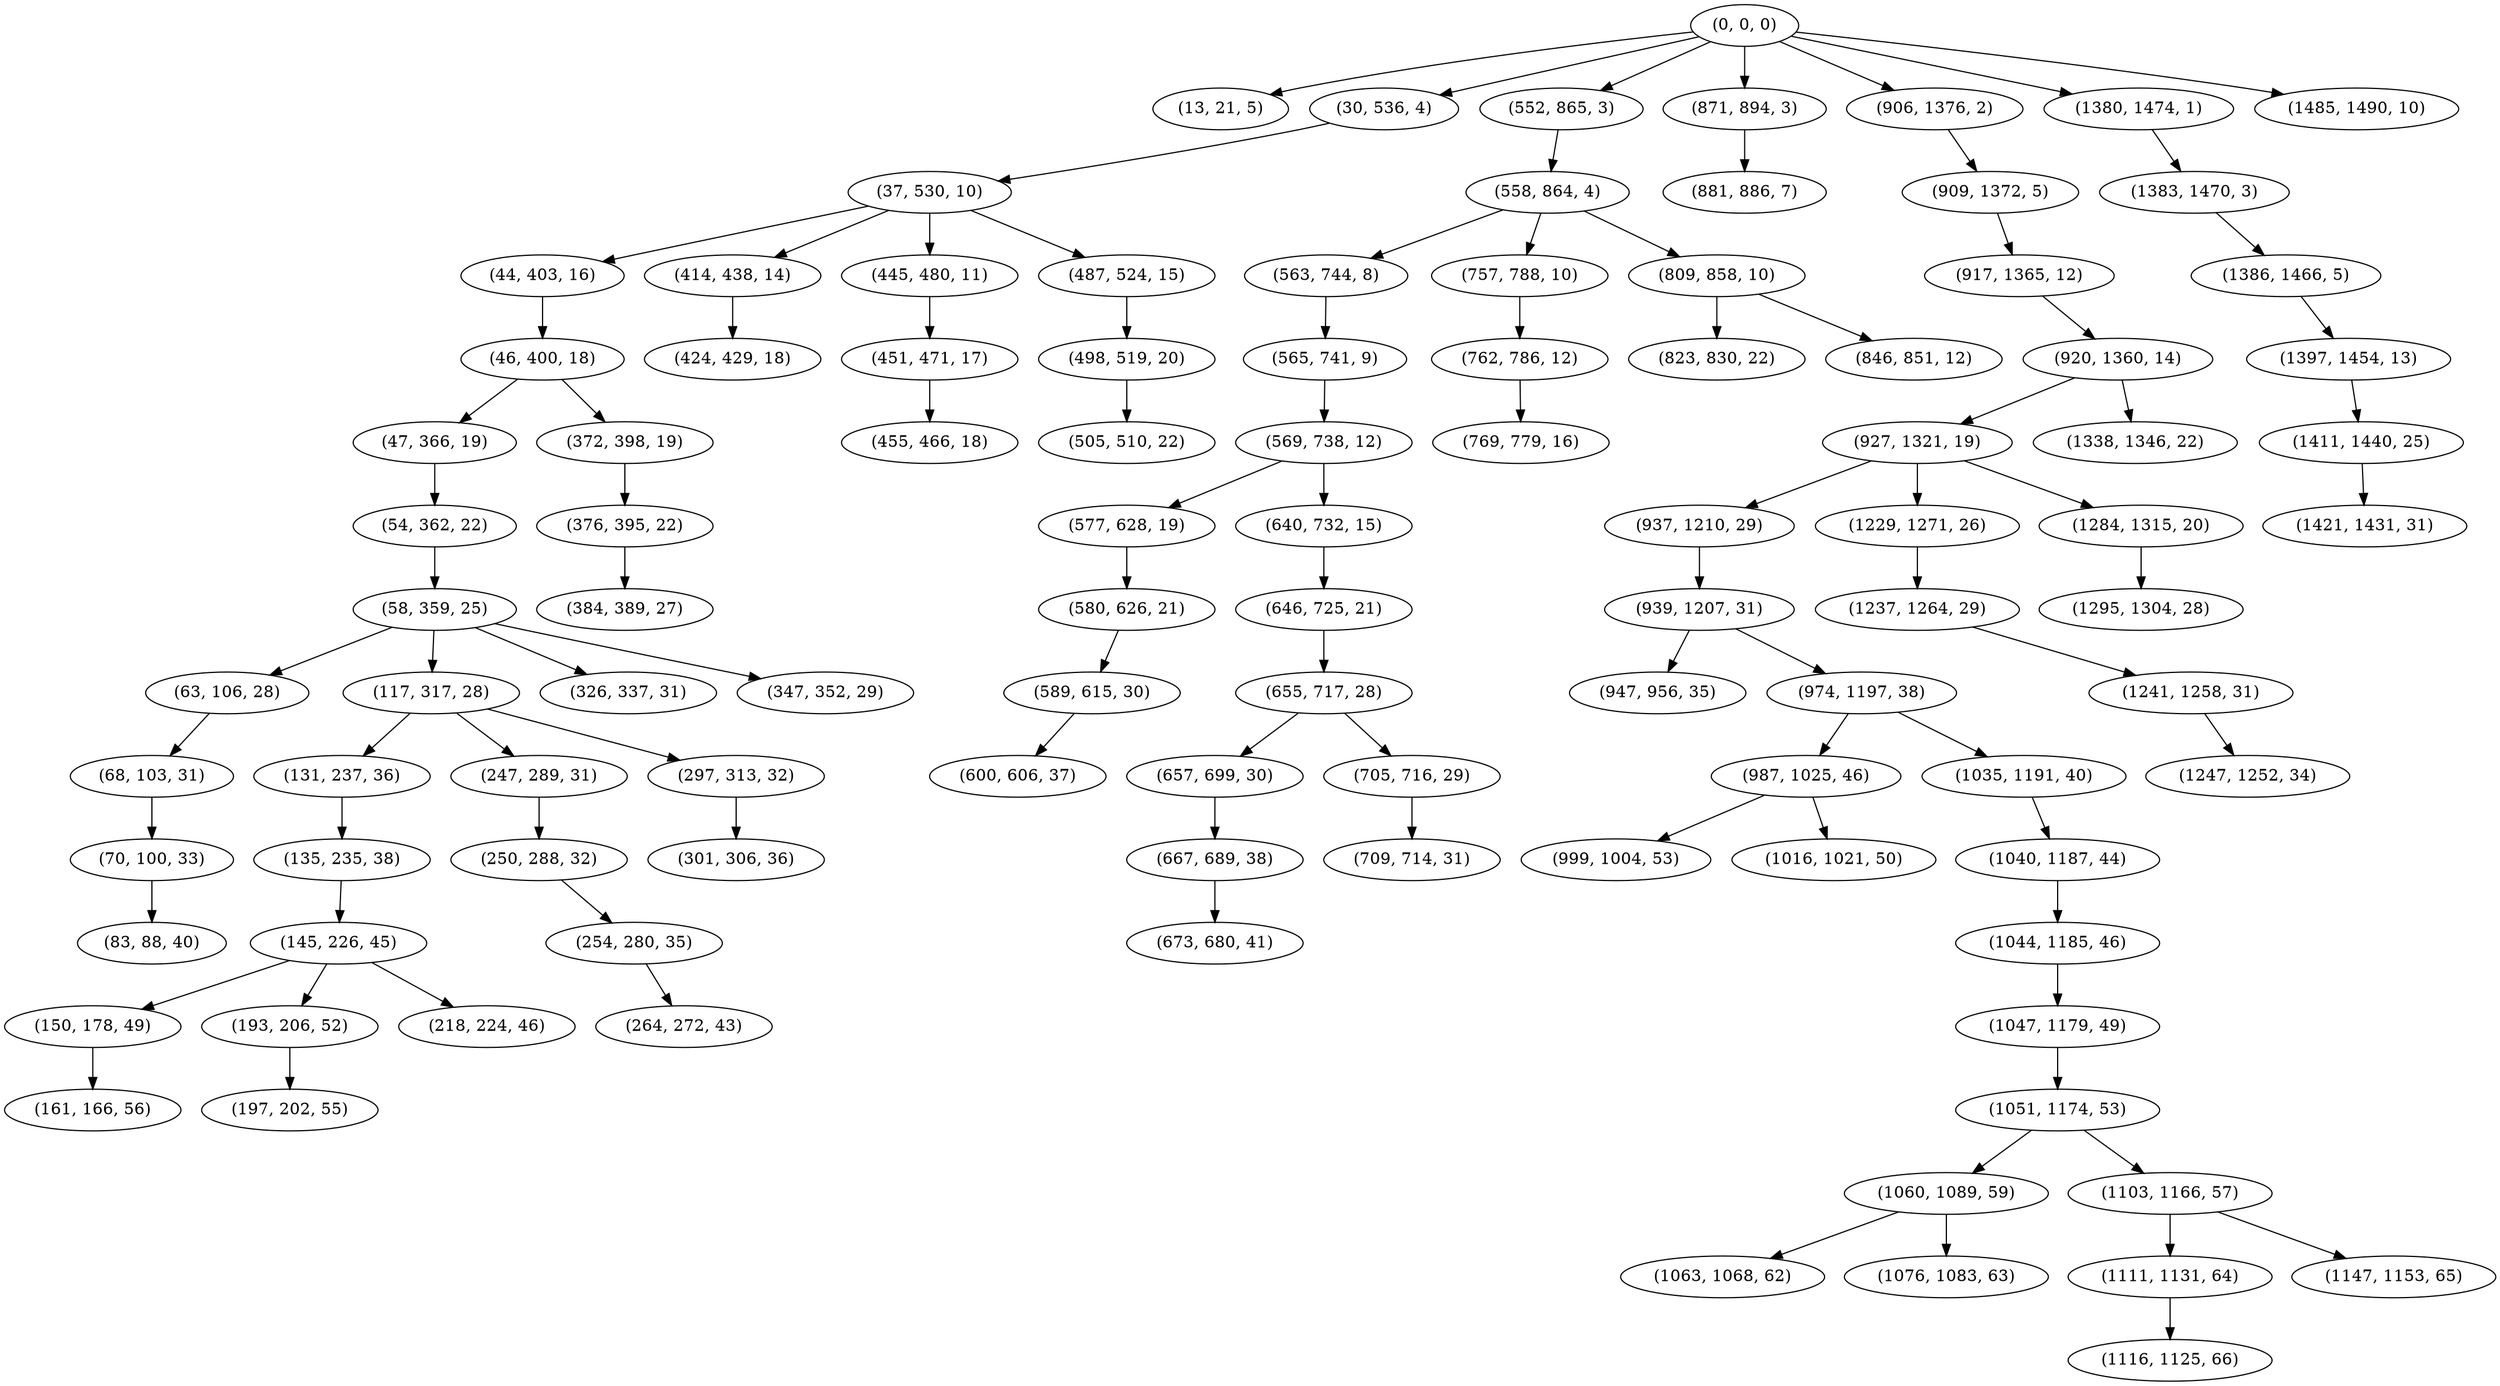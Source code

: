 digraph tree {
    "(0, 0, 0)";
    "(13, 21, 5)";
    "(30, 536, 4)";
    "(37, 530, 10)";
    "(44, 403, 16)";
    "(46, 400, 18)";
    "(47, 366, 19)";
    "(54, 362, 22)";
    "(58, 359, 25)";
    "(63, 106, 28)";
    "(68, 103, 31)";
    "(70, 100, 33)";
    "(83, 88, 40)";
    "(117, 317, 28)";
    "(131, 237, 36)";
    "(135, 235, 38)";
    "(145, 226, 45)";
    "(150, 178, 49)";
    "(161, 166, 56)";
    "(193, 206, 52)";
    "(197, 202, 55)";
    "(218, 224, 46)";
    "(247, 289, 31)";
    "(250, 288, 32)";
    "(254, 280, 35)";
    "(264, 272, 43)";
    "(297, 313, 32)";
    "(301, 306, 36)";
    "(326, 337, 31)";
    "(347, 352, 29)";
    "(372, 398, 19)";
    "(376, 395, 22)";
    "(384, 389, 27)";
    "(414, 438, 14)";
    "(424, 429, 18)";
    "(445, 480, 11)";
    "(451, 471, 17)";
    "(455, 466, 18)";
    "(487, 524, 15)";
    "(498, 519, 20)";
    "(505, 510, 22)";
    "(552, 865, 3)";
    "(558, 864, 4)";
    "(563, 744, 8)";
    "(565, 741, 9)";
    "(569, 738, 12)";
    "(577, 628, 19)";
    "(580, 626, 21)";
    "(589, 615, 30)";
    "(600, 606, 37)";
    "(640, 732, 15)";
    "(646, 725, 21)";
    "(655, 717, 28)";
    "(657, 699, 30)";
    "(667, 689, 38)";
    "(673, 680, 41)";
    "(705, 716, 29)";
    "(709, 714, 31)";
    "(757, 788, 10)";
    "(762, 786, 12)";
    "(769, 779, 16)";
    "(809, 858, 10)";
    "(823, 830, 22)";
    "(846, 851, 12)";
    "(871, 894, 3)";
    "(881, 886, 7)";
    "(906, 1376, 2)";
    "(909, 1372, 5)";
    "(917, 1365, 12)";
    "(920, 1360, 14)";
    "(927, 1321, 19)";
    "(937, 1210, 29)";
    "(939, 1207, 31)";
    "(947, 956, 35)";
    "(974, 1197, 38)";
    "(987, 1025, 46)";
    "(999, 1004, 53)";
    "(1016, 1021, 50)";
    "(1035, 1191, 40)";
    "(1040, 1187, 44)";
    "(1044, 1185, 46)";
    "(1047, 1179, 49)";
    "(1051, 1174, 53)";
    "(1060, 1089, 59)";
    "(1063, 1068, 62)";
    "(1076, 1083, 63)";
    "(1103, 1166, 57)";
    "(1111, 1131, 64)";
    "(1116, 1125, 66)";
    "(1147, 1153, 65)";
    "(1229, 1271, 26)";
    "(1237, 1264, 29)";
    "(1241, 1258, 31)";
    "(1247, 1252, 34)";
    "(1284, 1315, 20)";
    "(1295, 1304, 28)";
    "(1338, 1346, 22)";
    "(1380, 1474, 1)";
    "(1383, 1470, 3)";
    "(1386, 1466, 5)";
    "(1397, 1454, 13)";
    "(1411, 1440, 25)";
    "(1421, 1431, 31)";
    "(1485, 1490, 10)";
    "(0, 0, 0)" -> "(13, 21, 5)";
    "(0, 0, 0)" -> "(30, 536, 4)";
    "(0, 0, 0)" -> "(552, 865, 3)";
    "(0, 0, 0)" -> "(871, 894, 3)";
    "(0, 0, 0)" -> "(906, 1376, 2)";
    "(0, 0, 0)" -> "(1380, 1474, 1)";
    "(0, 0, 0)" -> "(1485, 1490, 10)";
    "(30, 536, 4)" -> "(37, 530, 10)";
    "(37, 530, 10)" -> "(44, 403, 16)";
    "(37, 530, 10)" -> "(414, 438, 14)";
    "(37, 530, 10)" -> "(445, 480, 11)";
    "(37, 530, 10)" -> "(487, 524, 15)";
    "(44, 403, 16)" -> "(46, 400, 18)";
    "(46, 400, 18)" -> "(47, 366, 19)";
    "(46, 400, 18)" -> "(372, 398, 19)";
    "(47, 366, 19)" -> "(54, 362, 22)";
    "(54, 362, 22)" -> "(58, 359, 25)";
    "(58, 359, 25)" -> "(63, 106, 28)";
    "(58, 359, 25)" -> "(117, 317, 28)";
    "(58, 359, 25)" -> "(326, 337, 31)";
    "(58, 359, 25)" -> "(347, 352, 29)";
    "(63, 106, 28)" -> "(68, 103, 31)";
    "(68, 103, 31)" -> "(70, 100, 33)";
    "(70, 100, 33)" -> "(83, 88, 40)";
    "(117, 317, 28)" -> "(131, 237, 36)";
    "(117, 317, 28)" -> "(247, 289, 31)";
    "(117, 317, 28)" -> "(297, 313, 32)";
    "(131, 237, 36)" -> "(135, 235, 38)";
    "(135, 235, 38)" -> "(145, 226, 45)";
    "(145, 226, 45)" -> "(150, 178, 49)";
    "(145, 226, 45)" -> "(193, 206, 52)";
    "(145, 226, 45)" -> "(218, 224, 46)";
    "(150, 178, 49)" -> "(161, 166, 56)";
    "(193, 206, 52)" -> "(197, 202, 55)";
    "(247, 289, 31)" -> "(250, 288, 32)";
    "(250, 288, 32)" -> "(254, 280, 35)";
    "(254, 280, 35)" -> "(264, 272, 43)";
    "(297, 313, 32)" -> "(301, 306, 36)";
    "(372, 398, 19)" -> "(376, 395, 22)";
    "(376, 395, 22)" -> "(384, 389, 27)";
    "(414, 438, 14)" -> "(424, 429, 18)";
    "(445, 480, 11)" -> "(451, 471, 17)";
    "(451, 471, 17)" -> "(455, 466, 18)";
    "(487, 524, 15)" -> "(498, 519, 20)";
    "(498, 519, 20)" -> "(505, 510, 22)";
    "(552, 865, 3)" -> "(558, 864, 4)";
    "(558, 864, 4)" -> "(563, 744, 8)";
    "(558, 864, 4)" -> "(757, 788, 10)";
    "(558, 864, 4)" -> "(809, 858, 10)";
    "(563, 744, 8)" -> "(565, 741, 9)";
    "(565, 741, 9)" -> "(569, 738, 12)";
    "(569, 738, 12)" -> "(577, 628, 19)";
    "(569, 738, 12)" -> "(640, 732, 15)";
    "(577, 628, 19)" -> "(580, 626, 21)";
    "(580, 626, 21)" -> "(589, 615, 30)";
    "(589, 615, 30)" -> "(600, 606, 37)";
    "(640, 732, 15)" -> "(646, 725, 21)";
    "(646, 725, 21)" -> "(655, 717, 28)";
    "(655, 717, 28)" -> "(657, 699, 30)";
    "(655, 717, 28)" -> "(705, 716, 29)";
    "(657, 699, 30)" -> "(667, 689, 38)";
    "(667, 689, 38)" -> "(673, 680, 41)";
    "(705, 716, 29)" -> "(709, 714, 31)";
    "(757, 788, 10)" -> "(762, 786, 12)";
    "(762, 786, 12)" -> "(769, 779, 16)";
    "(809, 858, 10)" -> "(823, 830, 22)";
    "(809, 858, 10)" -> "(846, 851, 12)";
    "(871, 894, 3)" -> "(881, 886, 7)";
    "(906, 1376, 2)" -> "(909, 1372, 5)";
    "(909, 1372, 5)" -> "(917, 1365, 12)";
    "(917, 1365, 12)" -> "(920, 1360, 14)";
    "(920, 1360, 14)" -> "(927, 1321, 19)";
    "(920, 1360, 14)" -> "(1338, 1346, 22)";
    "(927, 1321, 19)" -> "(937, 1210, 29)";
    "(927, 1321, 19)" -> "(1229, 1271, 26)";
    "(927, 1321, 19)" -> "(1284, 1315, 20)";
    "(937, 1210, 29)" -> "(939, 1207, 31)";
    "(939, 1207, 31)" -> "(947, 956, 35)";
    "(939, 1207, 31)" -> "(974, 1197, 38)";
    "(974, 1197, 38)" -> "(987, 1025, 46)";
    "(974, 1197, 38)" -> "(1035, 1191, 40)";
    "(987, 1025, 46)" -> "(999, 1004, 53)";
    "(987, 1025, 46)" -> "(1016, 1021, 50)";
    "(1035, 1191, 40)" -> "(1040, 1187, 44)";
    "(1040, 1187, 44)" -> "(1044, 1185, 46)";
    "(1044, 1185, 46)" -> "(1047, 1179, 49)";
    "(1047, 1179, 49)" -> "(1051, 1174, 53)";
    "(1051, 1174, 53)" -> "(1060, 1089, 59)";
    "(1051, 1174, 53)" -> "(1103, 1166, 57)";
    "(1060, 1089, 59)" -> "(1063, 1068, 62)";
    "(1060, 1089, 59)" -> "(1076, 1083, 63)";
    "(1103, 1166, 57)" -> "(1111, 1131, 64)";
    "(1103, 1166, 57)" -> "(1147, 1153, 65)";
    "(1111, 1131, 64)" -> "(1116, 1125, 66)";
    "(1229, 1271, 26)" -> "(1237, 1264, 29)";
    "(1237, 1264, 29)" -> "(1241, 1258, 31)";
    "(1241, 1258, 31)" -> "(1247, 1252, 34)";
    "(1284, 1315, 20)" -> "(1295, 1304, 28)";
    "(1380, 1474, 1)" -> "(1383, 1470, 3)";
    "(1383, 1470, 3)" -> "(1386, 1466, 5)";
    "(1386, 1466, 5)" -> "(1397, 1454, 13)";
    "(1397, 1454, 13)" -> "(1411, 1440, 25)";
    "(1411, 1440, 25)" -> "(1421, 1431, 31)";
}
